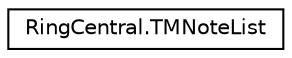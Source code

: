 digraph "Graphical Class Hierarchy"
{
 // LATEX_PDF_SIZE
  edge [fontname="Helvetica",fontsize="10",labelfontname="Helvetica",labelfontsize="10"];
  node [fontname="Helvetica",fontsize="10",shape=record];
  rankdir="LR";
  Node0 [label="RingCentral.TMNoteList",height=0.2,width=0.4,color="black", fillcolor="white", style="filled",URL="$classRingCentral_1_1TMNoteList.html",tooltip=" "];
}
